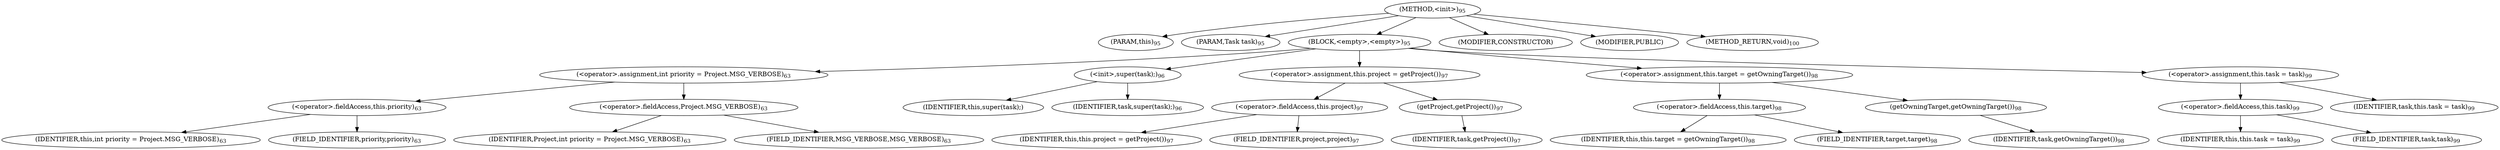 digraph "&lt;init&gt;" {  
"102" [label = <(METHOD,&lt;init&gt;)<SUB>95</SUB>> ]
"14" [label = <(PARAM,this)<SUB>95</SUB>> ]
"103" [label = <(PARAM,Task task)<SUB>95</SUB>> ]
"104" [label = <(BLOCK,&lt;empty&gt;,&lt;empty&gt;)<SUB>95</SUB>> ]
"105" [label = <(&lt;operator&gt;.assignment,int priority = Project.MSG_VERBOSE)<SUB>63</SUB>> ]
"106" [label = <(&lt;operator&gt;.fieldAccess,this.priority)<SUB>63</SUB>> ]
"107" [label = <(IDENTIFIER,this,int priority = Project.MSG_VERBOSE)<SUB>63</SUB>> ]
"108" [label = <(FIELD_IDENTIFIER,priority,priority)<SUB>63</SUB>> ]
"109" [label = <(&lt;operator&gt;.fieldAccess,Project.MSG_VERBOSE)<SUB>63</SUB>> ]
"110" [label = <(IDENTIFIER,Project,int priority = Project.MSG_VERBOSE)<SUB>63</SUB>> ]
"111" [label = <(FIELD_IDENTIFIER,MSG_VERBOSE,MSG_VERBOSE)<SUB>63</SUB>> ]
"112" [label = <(&lt;init&gt;,super(task);)<SUB>96</SUB>> ]
"13" [label = <(IDENTIFIER,this,super(task);)> ]
"113" [label = <(IDENTIFIER,task,super(task);)<SUB>96</SUB>> ]
"114" [label = <(&lt;operator&gt;.assignment,this.project = getProject())<SUB>97</SUB>> ]
"115" [label = <(&lt;operator&gt;.fieldAccess,this.project)<SUB>97</SUB>> ]
"15" [label = <(IDENTIFIER,this,this.project = getProject())<SUB>97</SUB>> ]
"116" [label = <(FIELD_IDENTIFIER,project,project)<SUB>97</SUB>> ]
"117" [label = <(getProject,getProject())<SUB>97</SUB>> ]
"118" [label = <(IDENTIFIER,task,getProject())<SUB>97</SUB>> ]
"119" [label = <(&lt;operator&gt;.assignment,this.target = getOwningTarget())<SUB>98</SUB>> ]
"120" [label = <(&lt;operator&gt;.fieldAccess,this.target)<SUB>98</SUB>> ]
"16" [label = <(IDENTIFIER,this,this.target = getOwningTarget())<SUB>98</SUB>> ]
"121" [label = <(FIELD_IDENTIFIER,target,target)<SUB>98</SUB>> ]
"122" [label = <(getOwningTarget,getOwningTarget())<SUB>98</SUB>> ]
"123" [label = <(IDENTIFIER,task,getOwningTarget())<SUB>98</SUB>> ]
"124" [label = <(&lt;operator&gt;.assignment,this.task = task)<SUB>99</SUB>> ]
"125" [label = <(&lt;operator&gt;.fieldAccess,this.task)<SUB>99</SUB>> ]
"17" [label = <(IDENTIFIER,this,this.task = task)<SUB>99</SUB>> ]
"126" [label = <(FIELD_IDENTIFIER,task,task)<SUB>99</SUB>> ]
"127" [label = <(IDENTIFIER,task,this.task = task)<SUB>99</SUB>> ]
"128" [label = <(MODIFIER,CONSTRUCTOR)> ]
"129" [label = <(MODIFIER,PUBLIC)> ]
"130" [label = <(METHOD_RETURN,void)<SUB>100</SUB>> ]
  "102" -> "14" 
  "102" -> "103" 
  "102" -> "104" 
  "102" -> "128" 
  "102" -> "129" 
  "102" -> "130" 
  "104" -> "105" 
  "104" -> "112" 
  "104" -> "114" 
  "104" -> "119" 
  "104" -> "124" 
  "105" -> "106" 
  "105" -> "109" 
  "106" -> "107" 
  "106" -> "108" 
  "109" -> "110" 
  "109" -> "111" 
  "112" -> "13" 
  "112" -> "113" 
  "114" -> "115" 
  "114" -> "117" 
  "115" -> "15" 
  "115" -> "116" 
  "117" -> "118" 
  "119" -> "120" 
  "119" -> "122" 
  "120" -> "16" 
  "120" -> "121" 
  "122" -> "123" 
  "124" -> "125" 
  "124" -> "127" 
  "125" -> "17" 
  "125" -> "126" 
}
